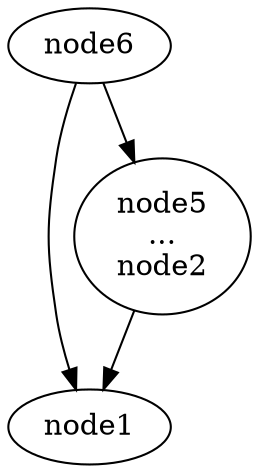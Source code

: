 digraph G {
graph [
name="parallel1x4r-compact"
]
node1;
node6;
"node5
...
node2" [label="node5
...
node2"];
node6->node1 ;
node6->"node5
...
node2" ;
"node5
...
node2"->node1 ;
}
